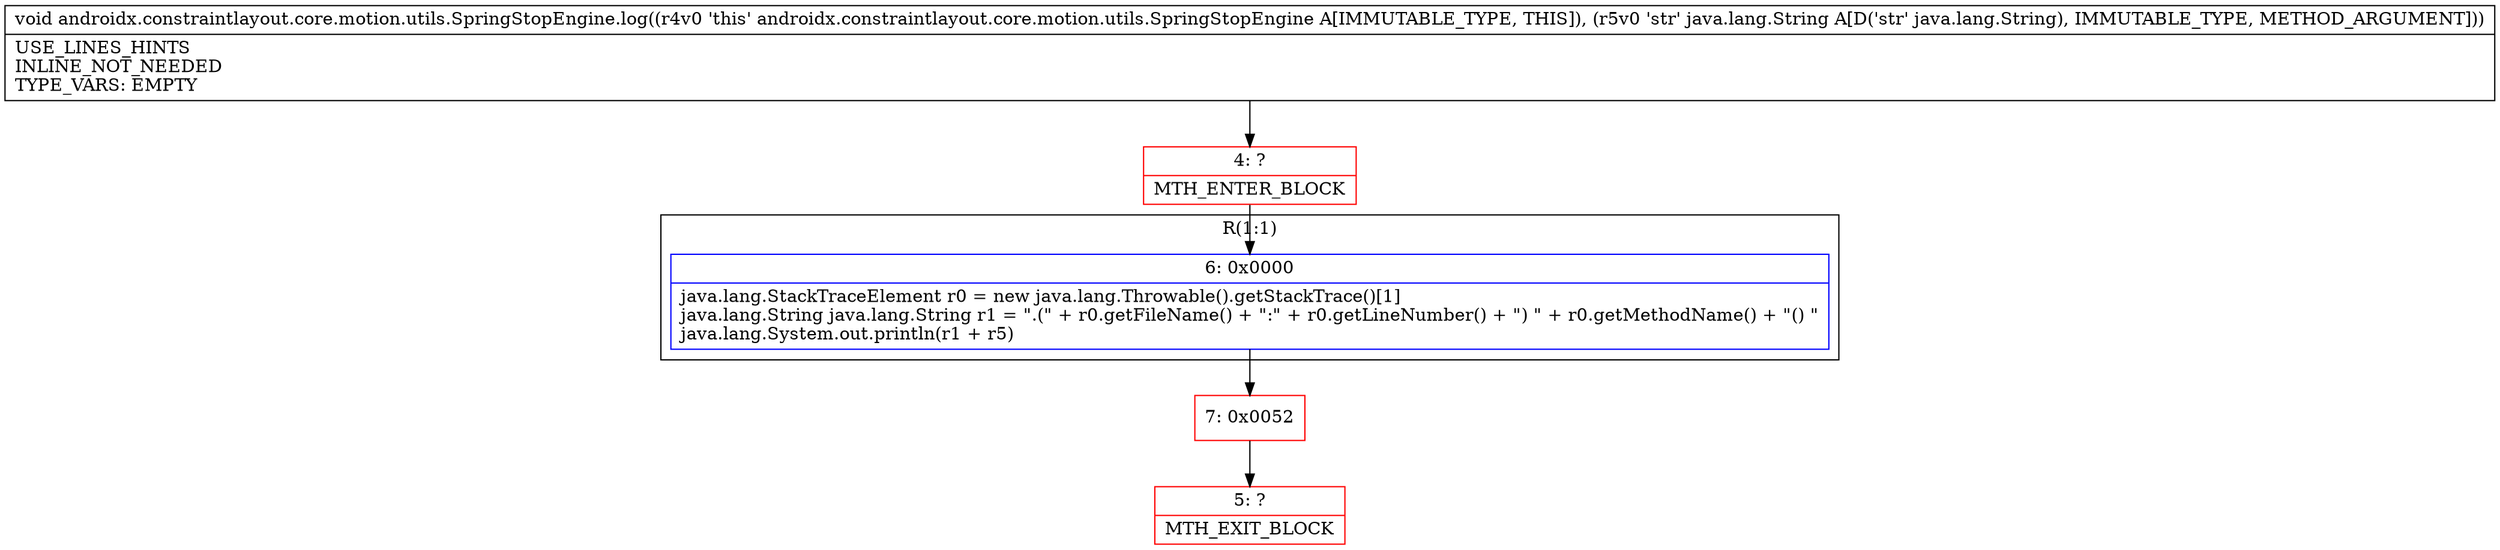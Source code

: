 digraph "CFG forandroidx.constraintlayout.core.motion.utils.SpringStopEngine.log(Ljava\/lang\/String;)V" {
subgraph cluster_Region_83843767 {
label = "R(1:1)";
node [shape=record,color=blue];
Node_6 [shape=record,label="{6\:\ 0x0000|java.lang.StackTraceElement r0 = new java.lang.Throwable().getStackTrace()[1]\ljava.lang.String java.lang.String r1 = \".(\" + r0.getFileName() + \":\" + r0.getLineNumber() + \") \" + r0.getMethodName() + \"() \"\ljava.lang.System.out.println(r1 + r5)\l}"];
}
Node_4 [shape=record,color=red,label="{4\:\ ?|MTH_ENTER_BLOCK\l}"];
Node_7 [shape=record,color=red,label="{7\:\ 0x0052}"];
Node_5 [shape=record,color=red,label="{5\:\ ?|MTH_EXIT_BLOCK\l}"];
MethodNode[shape=record,label="{void androidx.constraintlayout.core.motion.utils.SpringStopEngine.log((r4v0 'this' androidx.constraintlayout.core.motion.utils.SpringStopEngine A[IMMUTABLE_TYPE, THIS]), (r5v0 'str' java.lang.String A[D('str' java.lang.String), IMMUTABLE_TYPE, METHOD_ARGUMENT]))  | USE_LINES_HINTS\lINLINE_NOT_NEEDED\lTYPE_VARS: EMPTY\l}"];
MethodNode -> Node_4;Node_6 -> Node_7;
Node_4 -> Node_6;
Node_7 -> Node_5;
}

